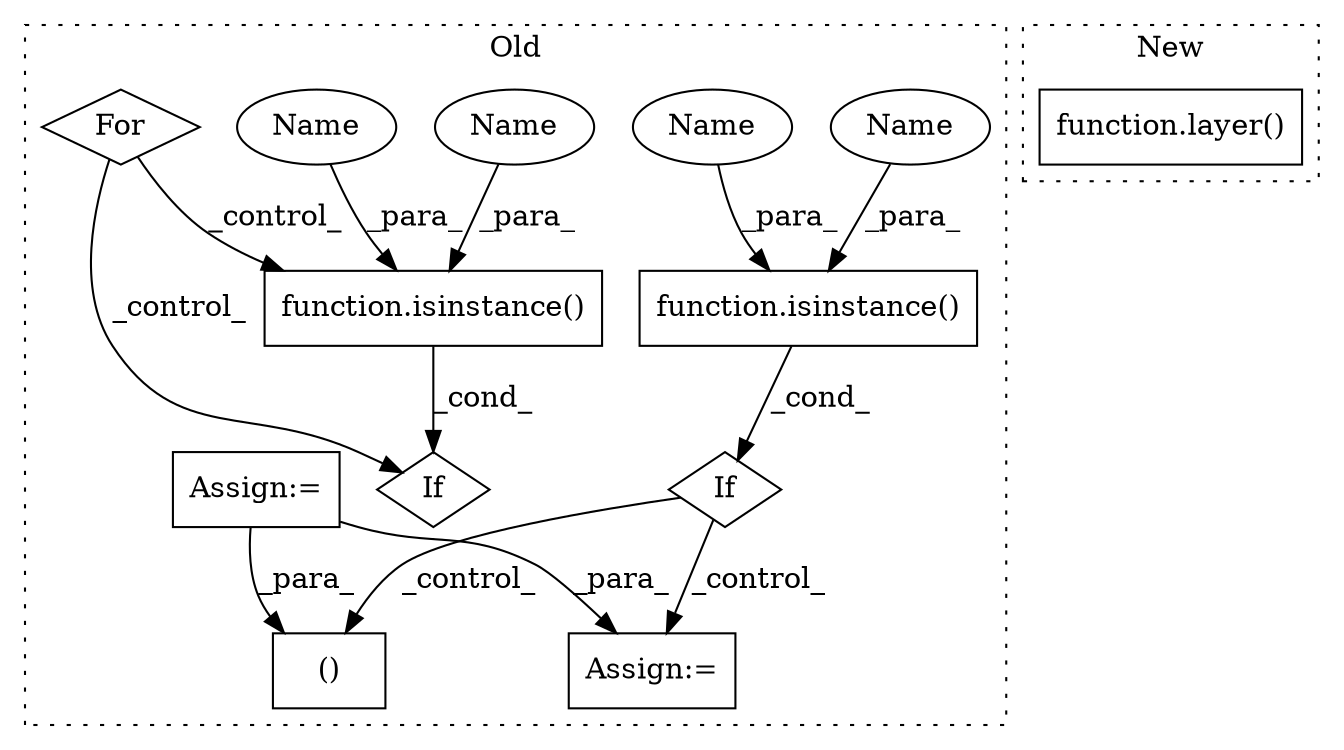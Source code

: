 digraph G {
subgraph cluster0 {
1 [label="function.isinstance()" a="75" s="9950,9986" l="11,1" shape="box"];
3 [label="()" a="54" s="10027" l="13" shape="box"];
4 [label="If" a="96" s="9947,9987" l="3,18" shape="diamond"];
5 [label="function.isinstance()" a="75" s="9785,9821" l="11,1" shape="box"];
6 [label="If" a="96" s="9782,9822" l="3,18" shape="diamond"];
7 [label="For" a="107" s="9747,9768" l="4,14" shape="diamond"];
8 [label="Assign:=" a="68" s="10089" l="3" shape="box"];
9 [label="Assign:=" a="68" s="9698" l="3" shape="box"];
10 [label="Name" a="87" s="9961" l="5" shape="ellipse"];
11 [label="Name" a="87" s="9796" l="5" shape="ellipse"];
12 [label="Name" a="87" s="9803" l="18" shape="ellipse"];
13 [label="Name" a="87" s="9968" l="18" shape="ellipse"];
label = "Old";
style="dotted";
}
subgraph cluster1 {
2 [label="function.layer()" a="75" s="8630,8650" l="6,1" shape="box"];
label = "New";
style="dotted";
}
1 -> 4 [label="_cond_"];
4 -> 3 [label="_control_"];
4 -> 8 [label="_control_"];
5 -> 6 [label="_cond_"];
7 -> 6 [label="_control_"];
7 -> 5 [label="_control_"];
9 -> 3 [label="_para_"];
9 -> 8 [label="_para_"];
10 -> 1 [label="_para_"];
11 -> 5 [label="_para_"];
12 -> 5 [label="_para_"];
13 -> 1 [label="_para_"];
}